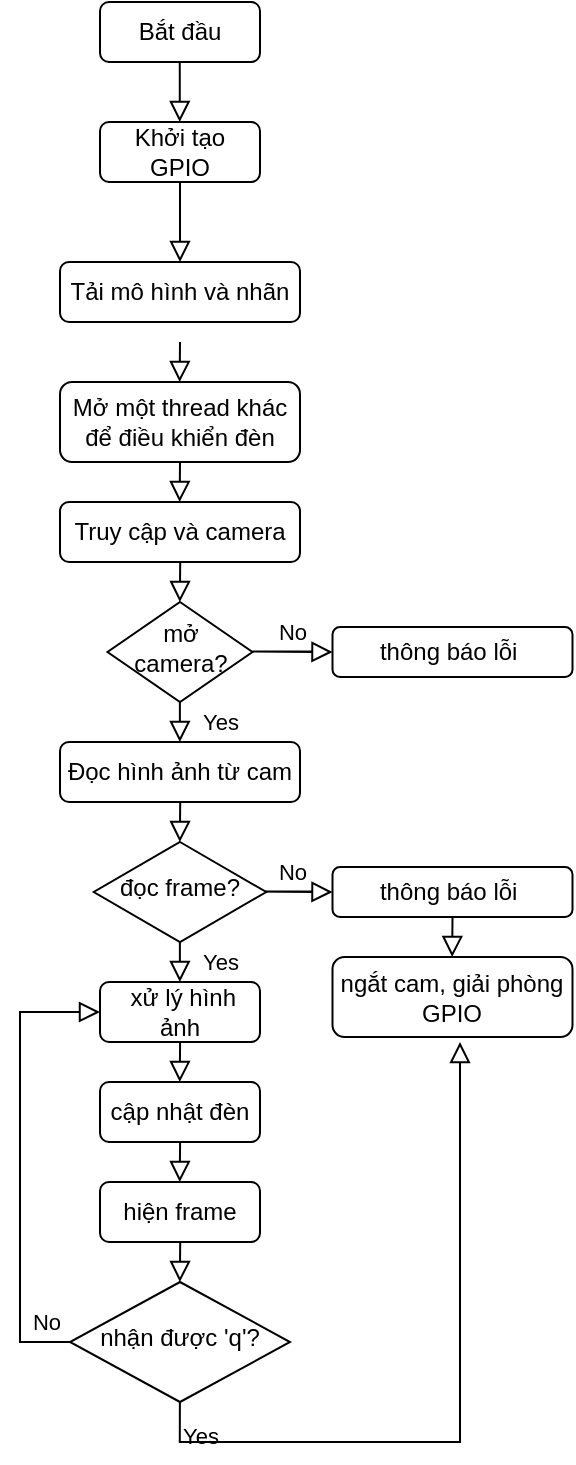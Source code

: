 <mxfile version="24.6.4" type="github">
  <diagram id="C5RBs43oDa-KdzZeNtuy" name="Page-1">
    <mxGraphModel dx="2788" dy="1032" grid="1" gridSize="10" guides="1" tooltips="1" connect="1" arrows="1" fold="1" page="1" pageScale="1" pageWidth="827" pageHeight="1169" math="0" shadow="0">
      <root>
        <mxCell id="WIyWlLk6GJQsqaUBKTNV-0" />
        <mxCell id="WIyWlLk6GJQsqaUBKTNV-1" parent="WIyWlLk6GJQsqaUBKTNV-0" />
        <mxCell id="WIyWlLk6GJQsqaUBKTNV-2" value="" style="rounded=0;html=1;jettySize=auto;orthogonalLoop=1;fontSize=11;endArrow=block;endFill=0;endSize=8;strokeWidth=1;shadow=0;labelBackgroundColor=none;edgeStyle=orthogonalEdgeStyle;" parent="WIyWlLk6GJQsqaUBKTNV-1" source="WIyWlLk6GJQsqaUBKTNV-3" edge="1">
          <mxGeometry relative="1" as="geometry">
            <mxPoint x="220" y="140" as="targetPoint" />
          </mxGeometry>
        </mxCell>
        <mxCell id="WIyWlLk6GJQsqaUBKTNV-3" value="Khởi tạo GPIO" style="rounded=1;whiteSpace=wrap;html=1;fontSize=12;glass=0;strokeWidth=1;shadow=0;" parent="WIyWlLk6GJQsqaUBKTNV-1" vertex="1">
          <mxGeometry x="180" y="70" width="80" height="30" as="geometry" />
        </mxCell>
        <mxCell id="WIyWlLk6GJQsqaUBKTNV-4" value="Yes" style="rounded=0;html=1;jettySize=auto;orthogonalLoop=1;fontSize=11;endArrow=block;endFill=0;endSize=8;strokeWidth=1;shadow=0;labelBackgroundColor=none;edgeStyle=orthogonalEdgeStyle;" parent="WIyWlLk6GJQsqaUBKTNV-1" edge="1">
          <mxGeometry y="20" relative="1" as="geometry">
            <mxPoint as="offset" />
            <mxPoint x="219.94" y="360" as="sourcePoint" />
            <mxPoint x="219.94" y="380" as="targetPoint" />
          </mxGeometry>
        </mxCell>
        <mxCell id="WIyWlLk6GJQsqaUBKTNV-5" value="No" style="edgeStyle=orthogonalEdgeStyle;rounded=0;html=1;jettySize=auto;orthogonalLoop=1;fontSize=11;endArrow=block;endFill=0;endSize=8;strokeWidth=1;shadow=0;labelBackgroundColor=none;" parent="WIyWlLk6GJQsqaUBKTNV-1" edge="1">
          <mxGeometry x="-0.715" y="-10" relative="1" as="geometry">
            <mxPoint as="offset" />
            <mxPoint x="286.25" y="334.77" as="sourcePoint" />
            <mxPoint x="296.25" y="335" as="targetPoint" />
            <Array as="points">
              <mxPoint x="256.25" y="334.77" />
            </Array>
          </mxGeometry>
        </mxCell>
        <mxCell id="WIyWlLk6GJQsqaUBKTNV-6" value="mở camera?" style="rhombus;whiteSpace=wrap;html=1;shadow=0;fontFamily=Helvetica;fontSize=12;align=center;strokeWidth=1;spacing=6;spacingTop=-4;" parent="WIyWlLk6GJQsqaUBKTNV-1" vertex="1">
          <mxGeometry x="183.75" y="310" width="72.5" height="50" as="geometry" />
        </mxCell>
        <mxCell id="WIyWlLk6GJQsqaUBKTNV-7" value="thông báo lỗi&amp;nbsp;" style="rounded=1;whiteSpace=wrap;html=1;fontSize=12;glass=0;strokeWidth=1;shadow=0;" parent="WIyWlLk6GJQsqaUBKTNV-1" vertex="1">
          <mxGeometry x="296.25" y="322.5" width="120" height="25" as="geometry" />
        </mxCell>
        <mxCell id="WIyWlLk6GJQsqaUBKTNV-11" value="Đọc hình ảnh từ cam" style="rounded=1;whiteSpace=wrap;html=1;fontSize=12;glass=0;strokeWidth=1;shadow=0;" parent="WIyWlLk6GJQsqaUBKTNV-1" vertex="1">
          <mxGeometry x="160" y="380" width="120" height="30" as="geometry" />
        </mxCell>
        <mxCell id="FY4Zewi-IJXw05gdRDmh-0" value="Bắt đầu" style="rounded=1;whiteSpace=wrap;html=1;fontSize=12;glass=0;strokeWidth=1;shadow=0;" vertex="1" parent="WIyWlLk6GJQsqaUBKTNV-1">
          <mxGeometry x="180" y="10" width="80" height="30" as="geometry" />
        </mxCell>
        <mxCell id="FY4Zewi-IJXw05gdRDmh-1" value="" style="rounded=0;html=1;jettySize=auto;orthogonalLoop=1;fontSize=11;endArrow=block;endFill=0;endSize=8;strokeWidth=1;shadow=0;labelBackgroundColor=none;edgeStyle=orthogonalEdgeStyle;" edge="1" parent="WIyWlLk6GJQsqaUBKTNV-1">
          <mxGeometry relative="1" as="geometry">
            <mxPoint x="219.88" y="40" as="sourcePoint" />
            <mxPoint x="219.88" y="70" as="targetPoint" />
            <Array as="points">
              <mxPoint x="219.88" y="50" />
              <mxPoint x="219.88" y="50" />
            </Array>
          </mxGeometry>
        </mxCell>
        <mxCell id="FY4Zewi-IJXw05gdRDmh-3" value="Tải mô hình và nhãn" style="rounded=1;whiteSpace=wrap;html=1;fontSize=12;glass=0;strokeWidth=1;shadow=0;" vertex="1" parent="WIyWlLk6GJQsqaUBKTNV-1">
          <mxGeometry x="160" y="140" width="120" height="30" as="geometry" />
        </mxCell>
        <mxCell id="FY4Zewi-IJXw05gdRDmh-4" value="Mở một thread khác để điều khiển đèn" style="rounded=1;whiteSpace=wrap;html=1;fontSize=12;glass=0;strokeWidth=1;shadow=0;" vertex="1" parent="WIyWlLk6GJQsqaUBKTNV-1">
          <mxGeometry x="160" y="200" width="120" height="40" as="geometry" />
        </mxCell>
        <mxCell id="FY4Zewi-IJXw05gdRDmh-5" value="" style="rounded=0;html=1;jettySize=auto;orthogonalLoop=1;fontSize=11;endArrow=block;endFill=0;endSize=8;strokeWidth=1;shadow=0;labelBackgroundColor=none;edgeStyle=orthogonalEdgeStyle;" edge="1" parent="WIyWlLk6GJQsqaUBKTNV-1">
          <mxGeometry relative="1" as="geometry">
            <mxPoint x="220" y="180" as="sourcePoint" />
            <mxPoint x="219.84" y="200" as="targetPoint" />
          </mxGeometry>
        </mxCell>
        <mxCell id="FY4Zewi-IJXw05gdRDmh-6" value="Truy cập và camera" style="rounded=1;whiteSpace=wrap;html=1;fontSize=12;glass=0;strokeWidth=1;shadow=0;" vertex="1" parent="WIyWlLk6GJQsqaUBKTNV-1">
          <mxGeometry x="160" y="260" width="120" height="30" as="geometry" />
        </mxCell>
        <mxCell id="FY4Zewi-IJXw05gdRDmh-8" value="" style="rounded=0;html=1;jettySize=auto;orthogonalLoop=1;fontSize=11;endArrow=block;endFill=0;endSize=8;strokeWidth=1;shadow=0;labelBackgroundColor=none;edgeStyle=orthogonalEdgeStyle;" edge="1" parent="WIyWlLk6GJQsqaUBKTNV-1">
          <mxGeometry relative="1" as="geometry">
            <mxPoint x="220" y="240" as="sourcePoint" />
            <mxPoint x="219.84" y="260" as="targetPoint" />
          </mxGeometry>
        </mxCell>
        <mxCell id="FY4Zewi-IJXw05gdRDmh-9" value="" style="rounded=0;html=1;jettySize=auto;orthogonalLoop=1;fontSize=11;endArrow=block;endFill=0;endSize=8;strokeWidth=1;shadow=0;labelBackgroundColor=none;edgeStyle=orthogonalEdgeStyle;" edge="1" parent="WIyWlLk6GJQsqaUBKTNV-1">
          <mxGeometry relative="1" as="geometry">
            <mxPoint x="220.1" y="290" as="sourcePoint" />
            <mxPoint x="219.94" y="310" as="targetPoint" />
          </mxGeometry>
        </mxCell>
        <mxCell id="FY4Zewi-IJXw05gdRDmh-11" value="Yes" style="rounded=0;html=1;jettySize=auto;orthogonalLoop=1;fontSize=11;endArrow=block;endFill=0;endSize=8;strokeWidth=1;shadow=0;labelBackgroundColor=none;edgeStyle=orthogonalEdgeStyle;" edge="1" parent="WIyWlLk6GJQsqaUBKTNV-1">
          <mxGeometry y="20" relative="1" as="geometry">
            <mxPoint as="offset" />
            <mxPoint x="219.94" y="480" as="sourcePoint" />
            <mxPoint x="219.94" y="500" as="targetPoint" />
          </mxGeometry>
        </mxCell>
        <mxCell id="FY4Zewi-IJXw05gdRDmh-12" value="No" style="edgeStyle=orthogonalEdgeStyle;rounded=0;html=1;jettySize=auto;orthogonalLoop=1;fontSize=11;endArrow=block;endFill=0;endSize=8;strokeWidth=1;shadow=0;labelBackgroundColor=none;" edge="1" parent="WIyWlLk6GJQsqaUBKTNV-1">
          <mxGeometry x="-0.715" y="-10" relative="1" as="geometry">
            <mxPoint as="offset" />
            <mxPoint x="286.25" y="454.77" as="sourcePoint" />
            <mxPoint x="296.25" y="455" as="targetPoint" />
            <Array as="points">
              <mxPoint x="256.25" y="454.77" />
            </Array>
          </mxGeometry>
        </mxCell>
        <mxCell id="FY4Zewi-IJXw05gdRDmh-13" value="đọc frame?" style="rhombus;whiteSpace=wrap;html=1;shadow=0;fontFamily=Helvetica;fontSize=12;align=center;strokeWidth=1;spacing=6;spacingTop=-4;" vertex="1" parent="WIyWlLk6GJQsqaUBKTNV-1">
          <mxGeometry x="176.88" y="430" width="86.25" height="50" as="geometry" />
        </mxCell>
        <mxCell id="FY4Zewi-IJXw05gdRDmh-14" value="thông báo lỗi&amp;nbsp;" style="rounded=1;whiteSpace=wrap;html=1;fontSize=12;glass=0;strokeWidth=1;shadow=0;" vertex="1" parent="WIyWlLk6GJQsqaUBKTNV-1">
          <mxGeometry x="296.25" y="442.5" width="120" height="25" as="geometry" />
        </mxCell>
        <mxCell id="FY4Zewi-IJXw05gdRDmh-15" value="&amp;nbsp;xử lý hình ảnh" style="rounded=1;whiteSpace=wrap;html=1;fontSize=12;glass=0;strokeWidth=1;shadow=0;" vertex="1" parent="WIyWlLk6GJQsqaUBKTNV-1">
          <mxGeometry x="180" y="500" width="80" height="30" as="geometry" />
        </mxCell>
        <mxCell id="FY4Zewi-IJXw05gdRDmh-16" value="" style="rounded=0;html=1;jettySize=auto;orthogonalLoop=1;fontSize=11;endArrow=block;endFill=0;endSize=8;strokeWidth=1;shadow=0;labelBackgroundColor=none;edgeStyle=orthogonalEdgeStyle;" edge="1" parent="WIyWlLk6GJQsqaUBKTNV-1">
          <mxGeometry relative="1" as="geometry">
            <mxPoint x="220.1" y="410" as="sourcePoint" />
            <mxPoint x="219.94" y="430" as="targetPoint" />
          </mxGeometry>
        </mxCell>
        <mxCell id="FY4Zewi-IJXw05gdRDmh-17" value="ngắt cam, giải phòng GPIO" style="rounded=1;whiteSpace=wrap;html=1;fontSize=12;glass=0;strokeWidth=1;shadow=0;" vertex="1" parent="WIyWlLk6GJQsqaUBKTNV-1">
          <mxGeometry x="296.25" y="487.5" width="120" height="40" as="geometry" />
        </mxCell>
        <mxCell id="FY4Zewi-IJXw05gdRDmh-18" value="" style="rounded=0;html=1;jettySize=auto;orthogonalLoop=1;fontSize=11;endArrow=block;endFill=0;endSize=8;strokeWidth=1;shadow=0;labelBackgroundColor=none;edgeStyle=orthogonalEdgeStyle;" edge="1" parent="WIyWlLk6GJQsqaUBKTNV-1">
          <mxGeometry relative="1" as="geometry">
            <mxPoint x="356.25" y="467.5" as="sourcePoint" />
            <mxPoint x="356.09" y="487.5" as="targetPoint" />
          </mxGeometry>
        </mxCell>
        <mxCell id="FY4Zewi-IJXw05gdRDmh-20" value="cập nhật đèn" style="rounded=1;whiteSpace=wrap;html=1;fontSize=12;glass=0;strokeWidth=1;shadow=0;" vertex="1" parent="WIyWlLk6GJQsqaUBKTNV-1">
          <mxGeometry x="180" y="550" width="80" height="30" as="geometry" />
        </mxCell>
        <mxCell id="FY4Zewi-IJXw05gdRDmh-22" value="hiện frame" style="rounded=1;whiteSpace=wrap;html=1;fontSize=12;glass=0;strokeWidth=1;shadow=0;" vertex="1" parent="WIyWlLk6GJQsqaUBKTNV-1">
          <mxGeometry x="180" y="600" width="80" height="30" as="geometry" />
        </mxCell>
        <mxCell id="FY4Zewi-IJXw05gdRDmh-24" value="" style="rounded=0;html=1;jettySize=auto;orthogonalLoop=1;fontSize=11;endArrow=block;endFill=0;endSize=8;strokeWidth=1;shadow=0;labelBackgroundColor=none;edgeStyle=orthogonalEdgeStyle;" edge="1" parent="WIyWlLk6GJQsqaUBKTNV-1">
          <mxGeometry relative="1" as="geometry">
            <mxPoint x="220.05" y="530" as="sourcePoint" />
            <mxPoint x="219.89" y="550" as="targetPoint" />
          </mxGeometry>
        </mxCell>
        <mxCell id="FY4Zewi-IJXw05gdRDmh-25" value="" style="rounded=0;html=1;jettySize=auto;orthogonalLoop=1;fontSize=11;endArrow=block;endFill=0;endSize=8;strokeWidth=1;shadow=0;labelBackgroundColor=none;edgeStyle=orthogonalEdgeStyle;" edge="1" parent="WIyWlLk6GJQsqaUBKTNV-1">
          <mxGeometry relative="1" as="geometry">
            <mxPoint x="220.05" y="580" as="sourcePoint" />
            <mxPoint x="219.89" y="600" as="targetPoint" />
          </mxGeometry>
        </mxCell>
        <mxCell id="FY4Zewi-IJXw05gdRDmh-26" value="Yes" style="rounded=0;html=1;jettySize=auto;orthogonalLoop=1;fontSize=11;endArrow=block;endFill=0;endSize=8;strokeWidth=1;shadow=0;labelBackgroundColor=none;edgeStyle=orthogonalEdgeStyle;" edge="1" parent="WIyWlLk6GJQsqaUBKTNV-1">
          <mxGeometry x="-0.905" y="10" relative="1" as="geometry">
            <mxPoint as="offset" />
            <mxPoint x="219.94" y="710" as="sourcePoint" />
            <mxPoint x="360" y="530" as="targetPoint" />
            <Array as="points">
              <mxPoint x="220" y="730" />
              <mxPoint x="360" y="730" />
            </Array>
          </mxGeometry>
        </mxCell>
        <mxCell id="FY4Zewi-IJXw05gdRDmh-28" value="nhận được &#39;q&#39;?" style="rhombus;whiteSpace=wrap;html=1;shadow=0;fontFamily=Helvetica;fontSize=12;align=center;strokeWidth=1;spacing=6;spacingTop=-4;" vertex="1" parent="WIyWlLk6GJQsqaUBKTNV-1">
          <mxGeometry x="165" y="650" width="110" height="60" as="geometry" />
        </mxCell>
        <mxCell id="FY4Zewi-IJXw05gdRDmh-29" value="" style="rounded=0;html=1;jettySize=auto;orthogonalLoop=1;fontSize=11;endArrow=block;endFill=0;endSize=8;strokeWidth=1;shadow=0;labelBackgroundColor=none;edgeStyle=orthogonalEdgeStyle;" edge="1" parent="WIyWlLk6GJQsqaUBKTNV-1">
          <mxGeometry relative="1" as="geometry">
            <mxPoint x="220.1" y="630" as="sourcePoint" />
            <mxPoint x="219.94" y="650" as="targetPoint" />
          </mxGeometry>
        </mxCell>
        <mxCell id="FY4Zewi-IJXw05gdRDmh-31" value="No" style="edgeStyle=orthogonalEdgeStyle;rounded=0;html=1;jettySize=auto;orthogonalLoop=1;fontSize=11;endArrow=block;endFill=0;endSize=8;strokeWidth=1;shadow=0;labelBackgroundColor=none;exitX=0;exitY=0.5;exitDx=0;exitDy=0;entryX=0;entryY=0.5;entryDx=0;entryDy=0;" edge="1" parent="WIyWlLk6GJQsqaUBKTNV-1" source="FY4Zewi-IJXw05gdRDmh-28" target="FY4Zewi-IJXw05gdRDmh-15">
          <mxGeometry x="-0.897" y="-10" relative="1" as="geometry">
            <mxPoint as="offset" />
            <mxPoint x="139.98" y="679.77" as="sourcePoint" />
            <mxPoint x="110" y="447.009" as="targetPoint" />
            <Array as="points">
              <mxPoint x="140" y="680" />
              <mxPoint x="140" y="515" />
            </Array>
          </mxGeometry>
        </mxCell>
      </root>
    </mxGraphModel>
  </diagram>
</mxfile>
